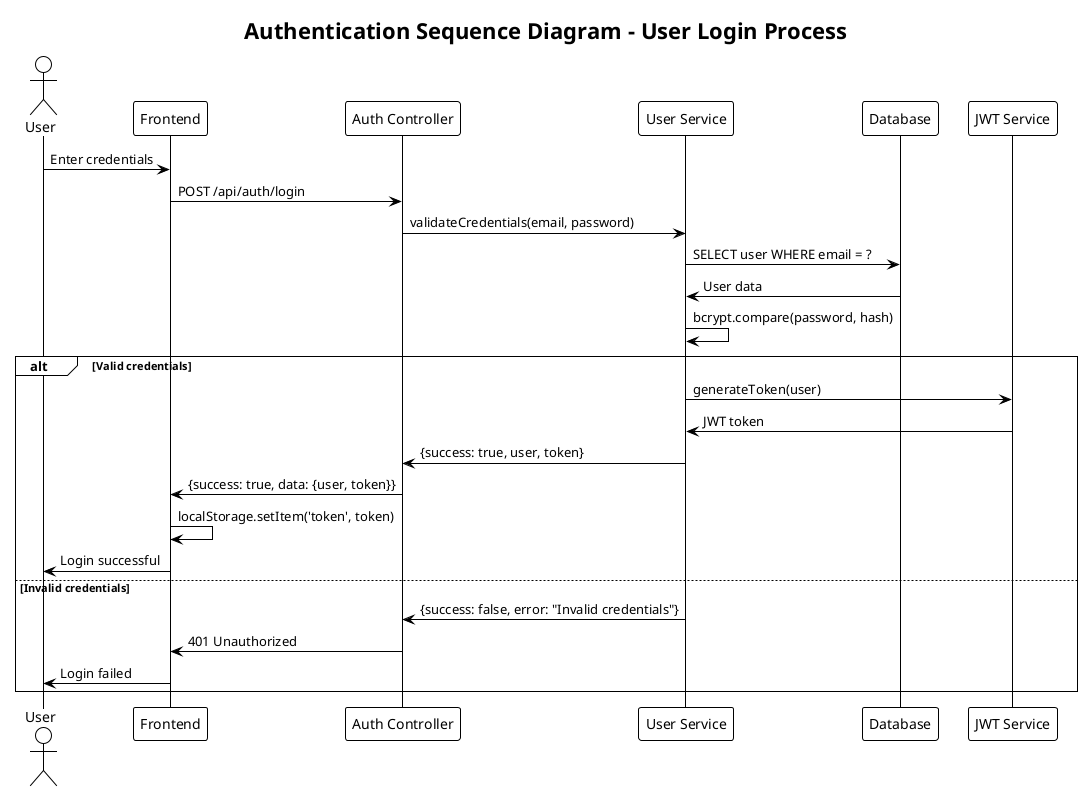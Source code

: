 @startuml Authentication_Sequence_Diagram
!theme plain
title Authentication Sequence Diagram - User Login Process

actor User
participant Frontend
participant "Auth Controller" as AuthCtrl
participant "User Service" as UserSvc
participant Database
participant "JWT Service" as JWT

User -> Frontend: Enter credentials
Frontend -> AuthCtrl: POST /api/auth/login
AuthCtrl -> UserSvc: validateCredentials(email, password)
UserSvc -> Database: SELECT user WHERE email = ?
Database -> UserSvc: User data
UserSvc -> UserSvc: bcrypt.compare(password, hash)

alt Valid credentials
    UserSvc -> JWT: generateToken(user)
    JWT -> UserSvc: JWT token
    UserSvc -> AuthCtrl: {success: true, user, token}
    AuthCtrl -> Frontend: {success: true, data: {user, token}}
    Frontend -> Frontend: localStorage.setItem('token', token)
    Frontend -> User: Login successful
else Invalid credentials
    UserSvc -> AuthCtrl: {success: false, error: "Invalid credentials"}
    AuthCtrl -> Frontend: 401 Unauthorized
    Frontend -> User: Login failed
end

@enduml